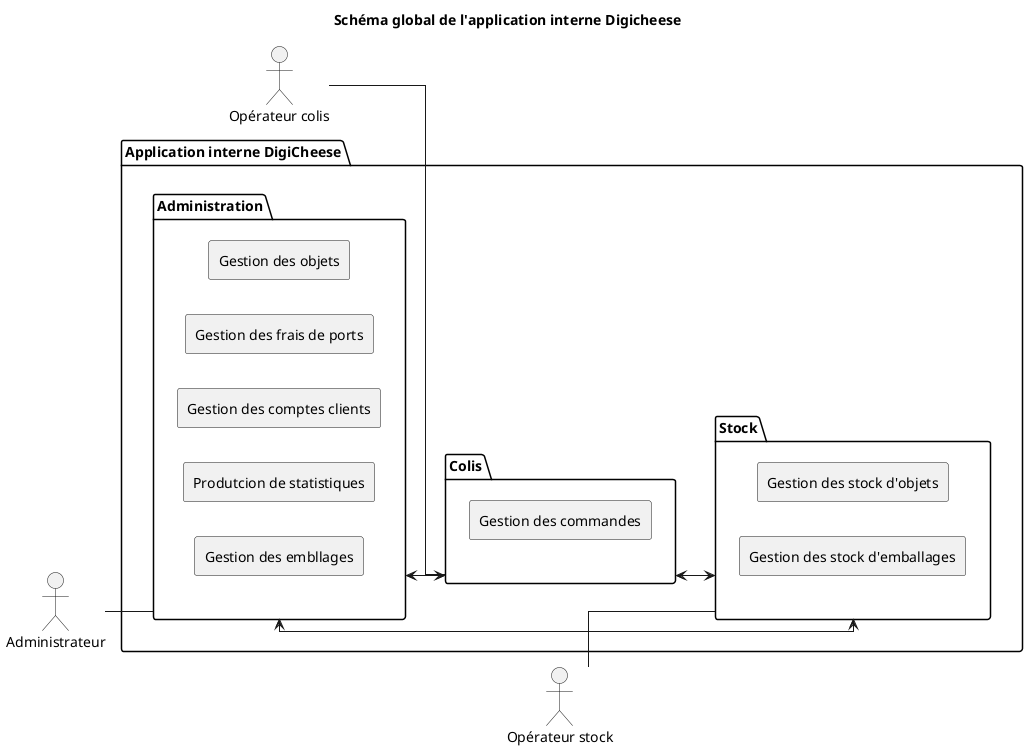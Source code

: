 @startuml Schéma global de l'application interne DigiCheese
left to right direction
skinparam linetype ortho

'actor Client
actor "Opérateur colis"
actor "Opérateur stock" 
actor "Administrateur" 

package "Application interne DigiCheese"  {

    package "Colis" {
        rectangle "Gestion des commandes" {
            
        }
        'rectangle Suvie des commandes {}
    }

    package "Stock" {
        rectangle "Gestion des stock d'objets" {

        }
        rectangle "Gestion des stock d'emballages" {

        }
    }

    package "Administration" {
        rectangle "Gestion des objets" {

        }
        rectangle "Gestion des frais de ports" {

        }
        rectangle "Gestion des comptes clients" {

        }
        rectangle "Produtcion de statistiques" {

        }
        rectangle "Gestion des embllages" {

        }
    }

    
}

'Client -- Gestion Compte Client
"Administrateur" -- "Administration"
"Opérateur colis" -- "Colis"
"Opérateur stock" -- "Stock"

"Colis" <--> "Stock"
"Administration" <--> "Stock"
"Administration" <--> "Colis"

title Schéma global de l'application interne Digicheese

@enduml